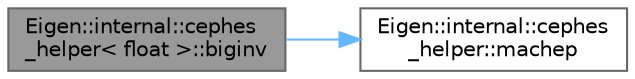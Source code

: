 digraph "Eigen::internal::cephes_helper&lt; float &gt;::biginv"
{
 // LATEX_PDF_SIZE
  bgcolor="transparent";
  edge [fontname=Helvetica,fontsize=10,labelfontname=Helvetica,labelfontsize=10];
  node [fontname=Helvetica,fontsize=10,shape=box,height=0.2,width=0.4];
  rankdir="LR";
  Node1 [id="Node000001",label="Eigen::internal::cephes\l_helper\< float \>::biginv",height=0.2,width=0.4,color="gray40", fillcolor="grey60", style="filled", fontcolor="black",tooltip=" "];
  Node1 -> Node2 [id="edge1_Node000001_Node000002",color="steelblue1",style="solid",tooltip=" "];
  Node2 [id="Node000002",label="Eigen::internal::cephes\l_helper::machep",height=0.2,width=0.4,color="grey40", fillcolor="white", style="filled",URL="$struct_eigen_1_1internal_1_1cephes__helper.html#af8e5a698b386888063ff1aaf0ad58dfc",tooltip=" "];
}

